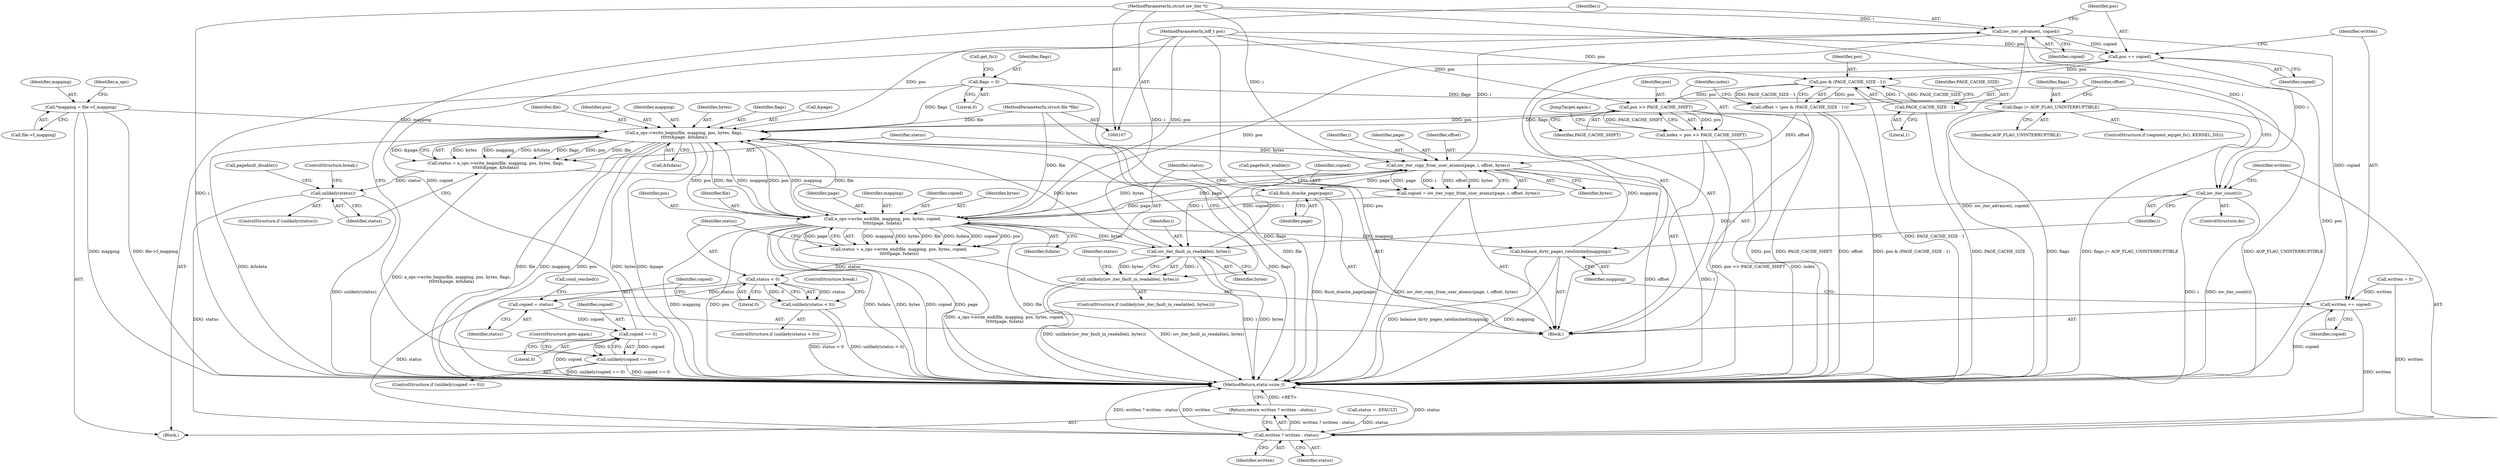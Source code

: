 digraph "1_linux_124d3b7041f9a0ca7c43a6293e1cae4576c32fd5_0@pointer" {
"1000229" [label="(Call,iov_iter_advance(i, copied))"];
"1000194" [label="(Call,iov_iter_copy_from_user_atomic(page, i, offset, bytes))"];
"1000204" [label="(Call,a_ops->write_end(file, mapping, pos, bytes, copied,\n\t\t\t\t\t\tpage, fsdata))"];
"1000177" [label="(Call,a_ops->write_begin(file, mapping, pos, bytes, flags,\n\t\t\t\t\t\t&page, &fsdata))"];
"1000108" [label="(MethodParameterIn,struct file *file)"];
"1000238" [label="(Call,balance_dirty_pages_ratelimited(mapping))"];
"1000113" [label="(Call,*mapping = file->f_mapping)"];
"1000160" [label="(Call,pos >> PAGE_CACHE_SHIFT)"];
"1000153" [label="(Call,pos & (PAGE_CACHE_SIZE - 1))"];
"1000232" [label="(Call,pos += copied)"];
"1000229" [label="(Call,iov_iter_advance(i, copied))"];
"1000109" [label="(MethodParameterIn,struct iov_iter *i)"];
"1000224" [label="(Call,copied == 0)"];
"1000218" [label="(Call,copied = status)"];
"1000214" [label="(Call,status < 0)"];
"1000202" [label="(Call,status = a_ops->write_end(file, mapping, pos, bytes, copied,\n\t\t\t\t\t\tpage, fsdata))"];
"1000110" [label="(MethodParameterIn,loff_t pos)"];
"1000155" [label="(Call,PAGE_CACHE_SIZE - 1)"];
"1000166" [label="(Call,iov_iter_fault_in_readable(i, bytes))"];
"1000240" [label="(Call,iov_iter_count(i))"];
"1000140" [label="(Call,flags |= AOP_FLAG_UNINTERRUPTIBLE)"];
"1000133" [label="(Call,flags = 0)"];
"1000192" [label="(Call,copied = iov_iter_copy_from_user_atomic(page, i, offset, bytes))"];
"1000200" [label="(Call,flush_dcache_page(page))"];
"1000151" [label="(Call,offset = (pos & (PAGE_CACHE_SIZE - 1)))"];
"1000165" [label="(Call,unlikely(iov_iter_fault_in_readable(i, bytes)))"];
"1000175" [label="(Call,status = a_ops->write_begin(file, mapping, pos, bytes, flags,\n\t\t\t\t\t\t&page, &fsdata))"];
"1000188" [label="(Call,unlikely(status))"];
"1000243" [label="(Call,written ? written : status)"];
"1000242" [label="(Return,return written ? written : status;)"];
"1000213" [label="(Call,unlikely(status < 0))"];
"1000223" [label="(Call,unlikely(copied == 0))"];
"1000235" [label="(Call,written += copied)"];
"1000158" [label="(Call,index = pos >> PAGE_CACHE_SHIFT)"];
"1000232" [label="(Call,pos += copied)"];
"1000230" [label="(Identifier,i)"];
"1000181" [label="(Identifier,bytes)"];
"1000177" [label="(Call,a_ops->write_begin(file, mapping, pos, bytes, flags,\n\t\t\t\t\t\t&page, &fsdata))"];
"1000217" [label="(ControlStructure,break;)"];
"1000115" [label="(Call,file->f_mapping)"];
"1000113" [label="(Call,*mapping = file->f_mapping)"];
"1000201" [label="(Identifier,page)"];
"1000135" [label="(Literal,0)"];
"1000206" [label="(Identifier,mapping)"];
"1000209" [label="(Identifier,copied)"];
"1000234" [label="(Identifier,copied)"];
"1000182" [label="(Identifier,flags)"];
"1000157" [label="(Literal,1)"];
"1000211" [label="(Identifier,fsdata)"];
"1000241" [label="(Identifier,i)"];
"1000221" [label="(Call,cond_resched())"];
"1000219" [label="(Identifier,copied)"];
"1000158" [label="(Call,index = pos >> PAGE_CACHE_SHIFT)"];
"1000199" [label="(Call,pagefault_enable())"];
"1000239" [label="(Identifier,mapping)"];
"1000159" [label="(Identifier,index)"];
"1000183" [label="(Call,&page)"];
"1000204" [label="(Call,a_ops->write_end(file, mapping, pos, bytes, copied,\n\t\t\t\t\t\tpage, fsdata))"];
"1000238" [label="(Call,balance_dirty_pages_ratelimited(mapping))"];
"1000161" [label="(Identifier,pos)"];
"1000144" [label="(Block,)"];
"1000178" [label="(Identifier,file)"];
"1000226" [label="(Literal,0)"];
"1000110" [label="(MethodParameterIn,loff_t pos)"];
"1000245" [label="(Identifier,written)"];
"1000243" [label="(Call,written ? written : status)"];
"1000196" [label="(Identifier,i)"];
"1000233" [label="(Identifier,pos)"];
"1000203" [label="(Identifier,status)"];
"1000187" [label="(ControlStructure,if (unlikely(status)))"];
"1000228" [label="(ControlStructure,goto again;)"];
"1000225" [label="(Identifier,copied)"];
"1000190" [label="(ControlStructure,break;)"];
"1000166" [label="(Call,iov_iter_fault_in_readable(i, bytes))"];
"1000160" [label="(Call,pos >> PAGE_CACHE_SHIFT)"];
"1000129" [label="(Call,written = 0)"];
"1000153" [label="(Call,pos & (PAGE_CACHE_SIZE - 1))"];
"1000167" [label="(Identifier,i)"];
"1000223" [label="(Call,unlikely(copied == 0))"];
"1000235" [label="(Call,written += copied)"];
"1000240" [label="(Call,iov_iter_count(i))"];
"1000170" [label="(Call,status = -EFAULT)"];
"1000242" [label="(Return,return written ? written : status;)"];
"1000168" [label="(Identifier,bytes)"];
"1000215" [label="(Identifier,status)"];
"1000188" [label="(Call,unlikely(status))"];
"1000180" [label="(Identifier,pos)"];
"1000236" [label="(Identifier,written)"];
"1000208" [label="(Identifier,bytes)"];
"1000185" [label="(Call,&fsdata)"];
"1000133" [label="(Call,flags = 0)"];
"1000218" [label="(Call,copied = status)"];
"1000109" [label="(MethodParameterIn,struct iov_iter *i)"];
"1000154" [label="(Identifier,pos)"];
"1000193" [label="(Identifier,copied)"];
"1000136" [label="(ControlStructure,if (segment_eq(get_fs(), KERNEL_DS)))"];
"1000155" [label="(Call,PAGE_CACHE_SIZE - 1)"];
"1000213" [label="(Call,unlikely(status < 0))"];
"1000111" [label="(Block,)"];
"1000200" [label="(Call,flush_dcache_page(page))"];
"1000120" [label="(Identifier,a_ops)"];
"1000162" [label="(Identifier,PAGE_CACHE_SHIFT)"];
"1000210" [label="(Identifier,page)"];
"1000212" [label="(ControlStructure,if (unlikely(status < 0)))"];
"1000152" [label="(Identifier,offset)"];
"1000220" [label="(Identifier,status)"];
"1000164" [label="(ControlStructure,if (unlikely(iov_iter_fault_in_readable(i, bytes))))"];
"1000195" [label="(Identifier,page)"];
"1000205" [label="(Identifier,file)"];
"1000247" [label="(MethodReturn,static ssize_t)"];
"1000140" [label="(Call,flags |= AOP_FLAG_UNINTERRUPTIBLE)"];
"1000192" [label="(Call,copied = iov_iter_copy_from_user_atomic(page, i, offset, bytes))"];
"1000179" [label="(Identifier,mapping)"];
"1000222" [label="(ControlStructure,if (unlikely(copied == 0)))"];
"1000134" [label="(Identifier,flags)"];
"1000194" [label="(Call,iov_iter_copy_from_user_atomic(page, i, offset, bytes))"];
"1000207" [label="(Identifier,pos)"];
"1000216" [label="(Literal,0)"];
"1000175" [label="(Call,status = a_ops->write_begin(file, mapping, pos, bytes, flags,\n\t\t\t\t\t\t&page, &fsdata))"];
"1000224" [label="(Call,copied == 0)"];
"1000138" [label="(Call,get_fs())"];
"1000114" [label="(Identifier,mapping)"];
"1000171" [label="(Identifier,status)"];
"1000156" [label="(Identifier,PAGE_CACHE_SIZE)"];
"1000237" [label="(Identifier,copied)"];
"1000202" [label="(Call,status = a_ops->write_end(file, mapping, pos, bytes, copied,\n\t\t\t\t\t\tpage, fsdata))"];
"1000246" [label="(Identifier,status)"];
"1000198" [label="(Identifier,bytes)"];
"1000141" [label="(Identifier,flags)"];
"1000163" [label="(JumpTarget,again:)"];
"1000244" [label="(Identifier,written)"];
"1000176" [label="(Identifier,status)"];
"1000197" [label="(Identifier,offset)"];
"1000231" [label="(Identifier,copied)"];
"1000214" [label="(Call,status < 0)"];
"1000151" [label="(Call,offset = (pos & (PAGE_CACHE_SIZE - 1)))"];
"1000189" [label="(Identifier,status)"];
"1000142" [label="(Identifier,AOP_FLAG_UNINTERRUPTIBLE)"];
"1000143" [label="(ControlStructure,do)"];
"1000229" [label="(Call,iov_iter_advance(i, copied))"];
"1000165" [label="(Call,unlikely(iov_iter_fault_in_readable(i, bytes)))"];
"1000108" [label="(MethodParameterIn,struct file *file)"];
"1000191" [label="(Call,pagefault_disable())"];
"1000229" -> "1000144"  [label="AST: "];
"1000229" -> "1000231"  [label="CFG: "];
"1000230" -> "1000229"  [label="AST: "];
"1000231" -> "1000229"  [label="AST: "];
"1000233" -> "1000229"  [label="CFG: "];
"1000229" -> "1000247"  [label="DDG: iov_iter_advance(i, copied)"];
"1000194" -> "1000229"  [label="DDG: i"];
"1000109" -> "1000229"  [label="DDG: i"];
"1000224" -> "1000229"  [label="DDG: copied"];
"1000229" -> "1000232"  [label="DDG: copied"];
"1000229" -> "1000235"  [label="DDG: copied"];
"1000229" -> "1000240"  [label="DDG: i"];
"1000194" -> "1000192"  [label="AST: "];
"1000194" -> "1000198"  [label="CFG: "];
"1000195" -> "1000194"  [label="AST: "];
"1000196" -> "1000194"  [label="AST: "];
"1000197" -> "1000194"  [label="AST: "];
"1000198" -> "1000194"  [label="AST: "];
"1000192" -> "1000194"  [label="CFG: "];
"1000194" -> "1000247"  [label="DDG: offset"];
"1000194" -> "1000247"  [label="DDG: i"];
"1000194" -> "1000166"  [label="DDG: i"];
"1000194" -> "1000192"  [label="DDG: page"];
"1000194" -> "1000192"  [label="DDG: i"];
"1000194" -> "1000192"  [label="DDG: offset"];
"1000194" -> "1000192"  [label="DDG: bytes"];
"1000204" -> "1000194"  [label="DDG: page"];
"1000166" -> "1000194"  [label="DDG: i"];
"1000109" -> "1000194"  [label="DDG: i"];
"1000151" -> "1000194"  [label="DDG: offset"];
"1000177" -> "1000194"  [label="DDG: bytes"];
"1000194" -> "1000200"  [label="DDG: page"];
"1000194" -> "1000204"  [label="DDG: bytes"];
"1000204" -> "1000202"  [label="AST: "];
"1000204" -> "1000211"  [label="CFG: "];
"1000205" -> "1000204"  [label="AST: "];
"1000206" -> "1000204"  [label="AST: "];
"1000207" -> "1000204"  [label="AST: "];
"1000208" -> "1000204"  [label="AST: "];
"1000209" -> "1000204"  [label="AST: "];
"1000210" -> "1000204"  [label="AST: "];
"1000211" -> "1000204"  [label="AST: "];
"1000202" -> "1000204"  [label="CFG: "];
"1000204" -> "1000247"  [label="DDG: bytes"];
"1000204" -> "1000247"  [label="DDG: copied"];
"1000204" -> "1000247"  [label="DDG: page"];
"1000204" -> "1000247"  [label="DDG: mapping"];
"1000204" -> "1000247"  [label="DDG: pos"];
"1000204" -> "1000247"  [label="DDG: fsdata"];
"1000204" -> "1000247"  [label="DDG: file"];
"1000204" -> "1000166"  [label="DDG: bytes"];
"1000204" -> "1000177"  [label="DDG: file"];
"1000204" -> "1000177"  [label="DDG: mapping"];
"1000204" -> "1000177"  [label="DDG: pos"];
"1000204" -> "1000202"  [label="DDG: mapping"];
"1000204" -> "1000202"  [label="DDG: bytes"];
"1000204" -> "1000202"  [label="DDG: file"];
"1000204" -> "1000202"  [label="DDG: fsdata"];
"1000204" -> "1000202"  [label="DDG: copied"];
"1000204" -> "1000202"  [label="DDG: pos"];
"1000204" -> "1000202"  [label="DDG: page"];
"1000177" -> "1000204"  [label="DDG: file"];
"1000177" -> "1000204"  [label="DDG: mapping"];
"1000177" -> "1000204"  [label="DDG: pos"];
"1000108" -> "1000204"  [label="DDG: file"];
"1000110" -> "1000204"  [label="DDG: pos"];
"1000192" -> "1000204"  [label="DDG: copied"];
"1000200" -> "1000204"  [label="DDG: page"];
"1000204" -> "1000232"  [label="DDG: pos"];
"1000204" -> "1000238"  [label="DDG: mapping"];
"1000177" -> "1000175"  [label="AST: "];
"1000177" -> "1000185"  [label="CFG: "];
"1000178" -> "1000177"  [label="AST: "];
"1000179" -> "1000177"  [label="AST: "];
"1000180" -> "1000177"  [label="AST: "];
"1000181" -> "1000177"  [label="AST: "];
"1000182" -> "1000177"  [label="AST: "];
"1000183" -> "1000177"  [label="AST: "];
"1000185" -> "1000177"  [label="AST: "];
"1000175" -> "1000177"  [label="CFG: "];
"1000177" -> "1000247"  [label="DDG: &fsdata"];
"1000177" -> "1000247"  [label="DDG: mapping"];
"1000177" -> "1000247"  [label="DDG: bytes"];
"1000177" -> "1000247"  [label="DDG: flags"];
"1000177" -> "1000247"  [label="DDG: file"];
"1000177" -> "1000247"  [label="DDG: pos"];
"1000177" -> "1000247"  [label="DDG: &page"];
"1000177" -> "1000175"  [label="DDG: bytes"];
"1000177" -> "1000175"  [label="DDG: mapping"];
"1000177" -> "1000175"  [label="DDG: &fsdata"];
"1000177" -> "1000175"  [label="DDG: flags"];
"1000177" -> "1000175"  [label="DDG: pos"];
"1000177" -> "1000175"  [label="DDG: file"];
"1000177" -> "1000175"  [label="DDG: &page"];
"1000108" -> "1000177"  [label="DDG: file"];
"1000238" -> "1000177"  [label="DDG: mapping"];
"1000113" -> "1000177"  [label="DDG: mapping"];
"1000160" -> "1000177"  [label="DDG: pos"];
"1000110" -> "1000177"  [label="DDG: pos"];
"1000166" -> "1000177"  [label="DDG: bytes"];
"1000140" -> "1000177"  [label="DDG: flags"];
"1000133" -> "1000177"  [label="DDG: flags"];
"1000108" -> "1000107"  [label="AST: "];
"1000108" -> "1000247"  [label="DDG: file"];
"1000238" -> "1000144"  [label="AST: "];
"1000238" -> "1000239"  [label="CFG: "];
"1000239" -> "1000238"  [label="AST: "];
"1000241" -> "1000238"  [label="CFG: "];
"1000238" -> "1000247"  [label="DDG: mapping"];
"1000238" -> "1000247"  [label="DDG: balance_dirty_pages_ratelimited(mapping)"];
"1000113" -> "1000111"  [label="AST: "];
"1000113" -> "1000115"  [label="CFG: "];
"1000114" -> "1000113"  [label="AST: "];
"1000115" -> "1000113"  [label="AST: "];
"1000120" -> "1000113"  [label="CFG: "];
"1000113" -> "1000247"  [label="DDG: mapping"];
"1000113" -> "1000247"  [label="DDG: file->f_mapping"];
"1000160" -> "1000158"  [label="AST: "];
"1000160" -> "1000162"  [label="CFG: "];
"1000161" -> "1000160"  [label="AST: "];
"1000162" -> "1000160"  [label="AST: "];
"1000158" -> "1000160"  [label="CFG: "];
"1000160" -> "1000247"  [label="DDG: PAGE_CACHE_SHIFT"];
"1000160" -> "1000247"  [label="DDG: pos"];
"1000160" -> "1000158"  [label="DDG: pos"];
"1000160" -> "1000158"  [label="DDG: PAGE_CACHE_SHIFT"];
"1000153" -> "1000160"  [label="DDG: pos"];
"1000110" -> "1000160"  [label="DDG: pos"];
"1000153" -> "1000151"  [label="AST: "];
"1000153" -> "1000155"  [label="CFG: "];
"1000154" -> "1000153"  [label="AST: "];
"1000155" -> "1000153"  [label="AST: "];
"1000151" -> "1000153"  [label="CFG: "];
"1000153" -> "1000247"  [label="DDG: PAGE_CACHE_SIZE - 1"];
"1000153" -> "1000151"  [label="DDG: pos"];
"1000153" -> "1000151"  [label="DDG: PAGE_CACHE_SIZE - 1"];
"1000232" -> "1000153"  [label="DDG: pos"];
"1000110" -> "1000153"  [label="DDG: pos"];
"1000155" -> "1000153"  [label="DDG: PAGE_CACHE_SIZE"];
"1000155" -> "1000153"  [label="DDG: 1"];
"1000232" -> "1000144"  [label="AST: "];
"1000232" -> "1000234"  [label="CFG: "];
"1000233" -> "1000232"  [label="AST: "];
"1000234" -> "1000232"  [label="AST: "];
"1000236" -> "1000232"  [label="CFG: "];
"1000232" -> "1000247"  [label="DDG: pos"];
"1000110" -> "1000232"  [label="DDG: pos"];
"1000109" -> "1000107"  [label="AST: "];
"1000109" -> "1000247"  [label="DDG: i"];
"1000109" -> "1000166"  [label="DDG: i"];
"1000109" -> "1000240"  [label="DDG: i"];
"1000224" -> "1000223"  [label="AST: "];
"1000224" -> "1000226"  [label="CFG: "];
"1000225" -> "1000224"  [label="AST: "];
"1000226" -> "1000224"  [label="AST: "];
"1000223" -> "1000224"  [label="CFG: "];
"1000224" -> "1000247"  [label="DDG: copied"];
"1000224" -> "1000223"  [label="DDG: copied"];
"1000224" -> "1000223"  [label="DDG: 0"];
"1000218" -> "1000224"  [label="DDG: copied"];
"1000218" -> "1000144"  [label="AST: "];
"1000218" -> "1000220"  [label="CFG: "];
"1000219" -> "1000218"  [label="AST: "];
"1000220" -> "1000218"  [label="AST: "];
"1000221" -> "1000218"  [label="CFG: "];
"1000214" -> "1000218"  [label="DDG: status"];
"1000214" -> "1000213"  [label="AST: "];
"1000214" -> "1000216"  [label="CFG: "];
"1000215" -> "1000214"  [label="AST: "];
"1000216" -> "1000214"  [label="AST: "];
"1000213" -> "1000214"  [label="CFG: "];
"1000214" -> "1000213"  [label="DDG: status"];
"1000214" -> "1000213"  [label="DDG: 0"];
"1000202" -> "1000214"  [label="DDG: status"];
"1000214" -> "1000243"  [label="DDG: status"];
"1000202" -> "1000144"  [label="AST: "];
"1000203" -> "1000202"  [label="AST: "];
"1000215" -> "1000202"  [label="CFG: "];
"1000202" -> "1000247"  [label="DDG: a_ops->write_end(file, mapping, pos, bytes, copied,\n\t\t\t\t\t\tpage, fsdata)"];
"1000110" -> "1000107"  [label="AST: "];
"1000110" -> "1000247"  [label="DDG: pos"];
"1000155" -> "1000157"  [label="CFG: "];
"1000156" -> "1000155"  [label="AST: "];
"1000157" -> "1000155"  [label="AST: "];
"1000155" -> "1000247"  [label="DDG: PAGE_CACHE_SIZE"];
"1000166" -> "1000165"  [label="AST: "];
"1000166" -> "1000168"  [label="CFG: "];
"1000167" -> "1000166"  [label="AST: "];
"1000168" -> "1000166"  [label="AST: "];
"1000165" -> "1000166"  [label="CFG: "];
"1000166" -> "1000247"  [label="DDG: bytes"];
"1000166" -> "1000247"  [label="DDG: i"];
"1000166" -> "1000165"  [label="DDG: i"];
"1000166" -> "1000165"  [label="DDG: bytes"];
"1000240" -> "1000166"  [label="DDG: i"];
"1000240" -> "1000143"  [label="AST: "];
"1000240" -> "1000241"  [label="CFG: "];
"1000241" -> "1000240"  [label="AST: "];
"1000152" -> "1000240"  [label="CFG: "];
"1000244" -> "1000240"  [label="CFG: "];
"1000240" -> "1000247"  [label="DDG: iov_iter_count(i)"];
"1000240" -> "1000247"  [label="DDG: i"];
"1000140" -> "1000136"  [label="AST: "];
"1000140" -> "1000142"  [label="CFG: "];
"1000141" -> "1000140"  [label="AST: "];
"1000142" -> "1000140"  [label="AST: "];
"1000152" -> "1000140"  [label="CFG: "];
"1000140" -> "1000247"  [label="DDG: AOP_FLAG_UNINTERRUPTIBLE"];
"1000140" -> "1000247"  [label="DDG: flags"];
"1000140" -> "1000247"  [label="DDG: flags |= AOP_FLAG_UNINTERRUPTIBLE"];
"1000133" -> "1000140"  [label="DDG: flags"];
"1000133" -> "1000111"  [label="AST: "];
"1000133" -> "1000135"  [label="CFG: "];
"1000134" -> "1000133"  [label="AST: "];
"1000135" -> "1000133"  [label="AST: "];
"1000138" -> "1000133"  [label="CFG: "];
"1000133" -> "1000247"  [label="DDG: flags"];
"1000192" -> "1000144"  [label="AST: "];
"1000193" -> "1000192"  [label="AST: "];
"1000199" -> "1000192"  [label="CFG: "];
"1000192" -> "1000247"  [label="DDG: iov_iter_copy_from_user_atomic(page, i, offset, bytes)"];
"1000200" -> "1000144"  [label="AST: "];
"1000200" -> "1000201"  [label="CFG: "];
"1000201" -> "1000200"  [label="AST: "];
"1000203" -> "1000200"  [label="CFG: "];
"1000200" -> "1000247"  [label="DDG: flush_dcache_page(page)"];
"1000151" -> "1000144"  [label="AST: "];
"1000152" -> "1000151"  [label="AST: "];
"1000159" -> "1000151"  [label="CFG: "];
"1000151" -> "1000247"  [label="DDG: offset"];
"1000151" -> "1000247"  [label="DDG: pos & (PAGE_CACHE_SIZE - 1)"];
"1000165" -> "1000164"  [label="AST: "];
"1000171" -> "1000165"  [label="CFG: "];
"1000176" -> "1000165"  [label="CFG: "];
"1000165" -> "1000247"  [label="DDG: iov_iter_fault_in_readable(i, bytes)"];
"1000165" -> "1000247"  [label="DDG: unlikely(iov_iter_fault_in_readable(i, bytes))"];
"1000175" -> "1000144"  [label="AST: "];
"1000176" -> "1000175"  [label="AST: "];
"1000189" -> "1000175"  [label="CFG: "];
"1000175" -> "1000247"  [label="DDG: a_ops->write_begin(file, mapping, pos, bytes, flags,\n\t\t\t\t\t\t&page, &fsdata)"];
"1000175" -> "1000188"  [label="DDG: status"];
"1000188" -> "1000187"  [label="AST: "];
"1000188" -> "1000189"  [label="CFG: "];
"1000189" -> "1000188"  [label="AST: "];
"1000190" -> "1000188"  [label="CFG: "];
"1000191" -> "1000188"  [label="CFG: "];
"1000188" -> "1000247"  [label="DDG: unlikely(status)"];
"1000188" -> "1000243"  [label="DDG: status"];
"1000243" -> "1000242"  [label="AST: "];
"1000243" -> "1000245"  [label="CFG: "];
"1000243" -> "1000246"  [label="CFG: "];
"1000244" -> "1000243"  [label="AST: "];
"1000245" -> "1000243"  [label="AST: "];
"1000246" -> "1000243"  [label="AST: "];
"1000242" -> "1000243"  [label="CFG: "];
"1000243" -> "1000247"  [label="DDG: written"];
"1000243" -> "1000247"  [label="DDG: status"];
"1000243" -> "1000247"  [label="DDG: written ? written : status"];
"1000243" -> "1000242"  [label="DDG: written ? written : status"];
"1000129" -> "1000243"  [label="DDG: written"];
"1000235" -> "1000243"  [label="DDG: written"];
"1000170" -> "1000243"  [label="DDG: status"];
"1000242" -> "1000111"  [label="AST: "];
"1000247" -> "1000242"  [label="CFG: "];
"1000242" -> "1000247"  [label="DDG: <RET>"];
"1000213" -> "1000212"  [label="AST: "];
"1000217" -> "1000213"  [label="CFG: "];
"1000219" -> "1000213"  [label="CFG: "];
"1000213" -> "1000247"  [label="DDG: status < 0"];
"1000213" -> "1000247"  [label="DDG: unlikely(status < 0)"];
"1000223" -> "1000222"  [label="AST: "];
"1000228" -> "1000223"  [label="CFG: "];
"1000230" -> "1000223"  [label="CFG: "];
"1000223" -> "1000247"  [label="DDG: unlikely(copied == 0)"];
"1000223" -> "1000247"  [label="DDG: copied == 0"];
"1000235" -> "1000144"  [label="AST: "];
"1000235" -> "1000237"  [label="CFG: "];
"1000236" -> "1000235"  [label="AST: "];
"1000237" -> "1000235"  [label="AST: "];
"1000239" -> "1000235"  [label="CFG: "];
"1000235" -> "1000247"  [label="DDG: copied"];
"1000129" -> "1000235"  [label="DDG: written"];
"1000158" -> "1000144"  [label="AST: "];
"1000159" -> "1000158"  [label="AST: "];
"1000163" -> "1000158"  [label="CFG: "];
"1000158" -> "1000247"  [label="DDG: index"];
"1000158" -> "1000247"  [label="DDG: pos >> PAGE_CACHE_SHIFT"];
}

